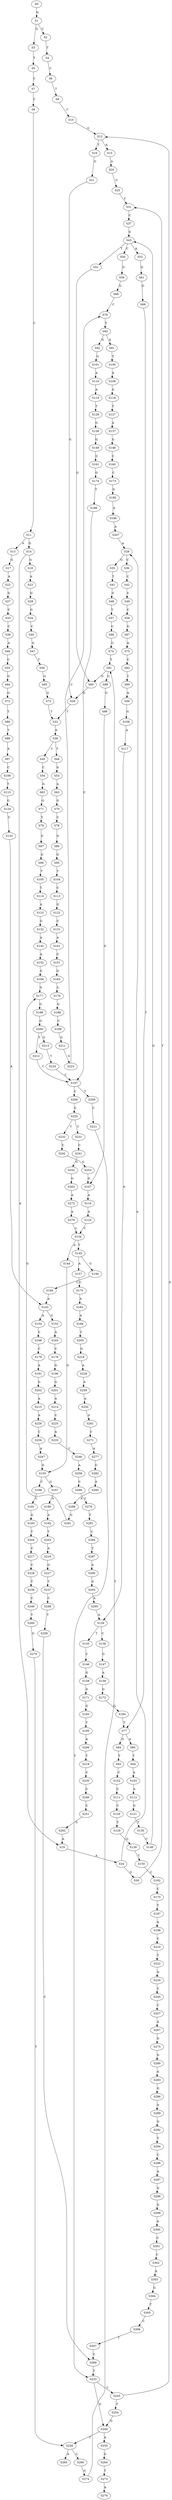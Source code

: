 strict digraph  {
	S0 -> S1 [ label = G ];
	S1 -> S2 [ label = C ];
	S1 -> S3 [ label = G ];
	S2 -> S4 [ label = T ];
	S3 -> S5 [ label = T ];
	S4 -> S6 [ label = C ];
	S5 -> S7 [ label = C ];
	S6 -> S8 [ label = T ];
	S7 -> S9 [ label = C ];
	S8 -> S10 [ label = C ];
	S9 -> S11 [ label = C ];
	S10 -> S12 [ label = G ];
	S11 -> S13 [ label = A ];
	S11 -> S14 [ label = G ];
	S12 -> S15 [ label = A ];
	S12 -> S16 [ label = T ];
	S13 -> S17 [ label = G ];
	S14 -> S18 [ label = G ];
	S14 -> S19 [ label = A ];
	S15 -> S20 [ label = A ];
	S16 -> S21 [ label = G ];
	S17 -> S22 [ label = A ];
	S18 -> S23 [ label = A ];
	S19 -> S24 [ label = A ];
	S20 -> S25 [ label = G ];
	S21 -> S26 [ label = G ];
	S22 -> S27 [ label = G ];
	S23 -> S28 [ label = G ];
	S24 -> S29 [ label = A ];
	S24 -> S30 [ label = G ];
	S25 -> S31 [ label = T ];
	S26 -> S32 [ label = T ];
	S27 -> S33 [ label = C ];
	S28 -> S34 [ label = G ];
	S29 -> S35 [ label = G ];
	S29 -> S36 [ label = C ];
	S30 -> S31 [ label = T ];
	S31 -> S37 [ label = C ];
	S32 -> S38 [ label = A ];
	S33 -> S39 [ label = C ];
	S34 -> S40 [ label = C ];
	S35 -> S41 [ label = T ];
	S36 -> S42 [ label = C ];
	S37 -> S43 [ label = G ];
	S38 -> S44 [ label = T ];
	S38 -> S45 [ label = C ];
	S39 -> S46 [ label = A ];
	S40 -> S47 [ label = G ];
	S41 -> S48 [ label = G ];
	S42 -> S49 [ label = C ];
	S43 -> S50 [ label = C ];
	S43 -> S51 [ label = T ];
	S43 -> S52 [ label = A ];
	S44 -> S53 [ label = G ];
	S45 -> S54 [ label = C ];
	S46 -> S55 [ label = C ];
	S47 -> S56 [ label = T ];
	S48 -> S57 [ label = T ];
	S49 -> S58 [ label = C ];
	S50 -> S59 [ label = G ];
	S51 -> S60 [ label = G ];
	S52 -> S61 [ label = G ];
	S53 -> S62 [ label = A ];
	S54 -> S63 [ label = G ];
	S55 -> S64 [ label = G ];
	S56 -> S65 [ label = G ];
	S57 -> S66 [ label = C ];
	S58 -> S67 [ label = G ];
	S59 -> S68 [ label = G ];
	S60 -> S26 [ label = G ];
	S61 -> S69 [ label = G ];
	S62 -> S70 [ label = G ];
	S63 -> S71 [ label = G ];
	S64 -> S72 [ label = G ];
	S65 -> S73 [ label = G ];
	S66 -> S74 [ label = G ];
	S67 -> S75 [ label = A ];
	S68 -> S76 [ label = C ];
	S69 -> S77 [ label = T ];
	S70 -> S78 [ label = C ];
	S71 -> S79 [ label = T ];
	S72 -> S80 [ label = T ];
	S73 -> S32 [ label = T ];
	S74 -> S81 [ label = T ];
	S75 -> S82 [ label = C ];
	S76 -> S83 [ label = T ];
	S77 -> S84 [ label = G ];
	S77 -> S85 [ label = A ];
	S78 -> S86 [ label = G ];
	S79 -> S87 [ label = G ];
	S80 -> S88 [ label = T ];
	S81 -> S89 [ label = C ];
	S81 -> S60 [ label = G ];
	S82 -> S90 [ label = T ];
	S83 -> S91 [ label = A ];
	S83 -> S92 [ label = G ];
	S84 -> S93 [ label = T ];
	S85 -> S94 [ label = T ];
	S86 -> S95 [ label = G ];
	S87 -> S96 [ label = G ];
	S88 -> S97 [ label = A ];
	S89 -> S98 [ label = G ];
	S90 -> S99 [ label = A ];
	S91 -> S100 [ label = T ];
	S92 -> S101 [ label = G ];
	S93 -> S102 [ label = C ];
	S94 -> S103 [ label = A ];
	S95 -> S104 [ label = T ];
	S96 -> S105 [ label = T ];
	S97 -> S106 [ label = C ];
	S98 -> S107 [ label = G ];
	S99 -> S108 [ label = G ];
	S100 -> S109 [ label = A ];
	S101 -> S110 [ label = A ];
	S102 -> S111 [ label = C ];
	S103 -> S112 [ label = A ];
	S104 -> S113 [ label = C ];
	S105 -> S114 [ label = T ];
	S106 -> S115 [ label = T ];
	S107 -> S116 [ label = A ];
	S108 -> S117 [ label = A ];
	S109 -> S118 [ label = G ];
	S110 -> S119 [ label = A ];
	S111 -> S120 [ label = C ];
	S112 -> S121 [ label = G ];
	S113 -> S122 [ label = G ];
	S114 -> S123 [ label = A ];
	S115 -> S124 [ label = G ];
	S116 -> S125 [ label = A ];
	S117 -> S126 [ label = A ];
	S118 -> S127 [ label = T ];
	S119 -> S128 [ label = T ];
	S120 -> S129 [ label = T ];
	S121 -> S130 [ label = T ];
	S122 -> S131 [ label = C ];
	S123 -> S132 [ label = G ];
	S124 -> S133 [ label = C ];
	S125 -> S134 [ label = C ];
	S126 -> S135 [ label = T ];
	S126 -> S136 [ label = C ];
	S127 -> S137 [ label = A ];
	S128 -> S138 [ label = G ];
	S129 -> S139 [ label = G ];
	S130 -> S140 [ label = C ];
	S131 -> S141 [ label = A ];
	S132 -> S142 [ label = A ];
	S133 -> S143 [ label = A ];
	S134 -> S144 [ label = A ];
	S134 -> S145 [ label = T ];
	S135 -> S146 [ label = C ];
	S136 -> S147 [ label = G ];
	S137 -> S148 [ label = G ];
	S138 -> S149 [ label = G ];
	S139 -> S150 [ label = T ];
	S140 -> S43 [ label = G ];
	S141 -> S151 [ label = C ];
	S142 -> S152 [ label = A ];
	S143 -> S153 [ label = G ];
	S143 -> S154 [ label = A ];
	S144 -> S155 [ label = G ];
	S145 -> S156 [ label = G ];
	S145 -> S157 [ label = A ];
	S146 -> S158 [ label = G ];
	S147 -> S159 [ label = A ];
	S148 -> S160 [ label = C ];
	S149 -> S161 [ label = G ];
	S150 -> S162 [ label = C ];
	S151 -> S163 [ label = G ];
	S152 -> S164 [ label = G ];
	S153 -> S165 [ label = A ];
	S154 -> S166 [ label = C ];
	S155 -> S167 [ label = G ];
	S155 -> S168 [ label = C ];
	S156 -> S169 [ label = C ];
	S157 -> S170 [ label = C ];
	S158 -> S171 [ label = G ];
	S159 -> S172 [ label = G ];
	S160 -> S173 [ label = C ];
	S161 -> S174 [ label = G ];
	S162 -> S175 [ label = C ];
	S163 -> S176 [ label = C ];
	S164 -> S177 [ label = G ];
	S165 -> S178 [ label = C ];
	S166 -> S179 [ label = C ];
	S167 -> S180 [ label = A ];
	S168 -> S181 [ label = C ];
	S169 -> S143 [ label = A ];
	S170 -> S182 [ label = A ];
	S171 -> S183 [ label = G ];
	S172 -> S184 [ label = G ];
	S173 -> S185 [ label = G ];
	S174 -> S186 [ label = T ];
	S175 -> S187 [ label = T ];
	S176 -> S188 [ label = G ];
	S177 -> S189 [ label = G ];
	S178 -> S190 [ label = G ];
	S179 -> S191 [ label = A ];
	S180 -> S192 [ label = A ];
	S181 -> S193 [ label = G ];
	S182 -> S194 [ label = A ];
	S183 -> S195 [ label = T ];
	S184 -> S77 [ label = T ];
	S185 -> S196 [ label = A ];
	S186 -> S197 [ label = C ];
	S187 -> S198 [ label = A ];
	S188 -> S199 [ label = C ];
	S189 -> S200 [ label = G ];
	S190 -> S201 [ label = G ];
	S191 -> S202 [ label = G ];
	S192 -> S203 [ label = T ];
	S193 -> S204 [ label = T ];
	S194 -> S205 [ label = C ];
	S195 -> S206 [ label = A ];
	S196 -> S207 [ label = A ];
	S197 -> S208 [ label = C ];
	S197 -> S209 [ label = T ];
	S198 -> S210 [ label = C ];
	S199 -> S211 [ label = G ];
	S200 -> S212 [ label = T ];
	S200 -> S213 [ label = G ];
	S201 -> S214 [ label = A ];
	S202 -> S215 [ label = A ];
	S203 -> S216 [ label = A ];
	S204 -> S217 [ label = C ];
	S205 -> S218 [ label = G ];
	S206 -> S219 [ label = T ];
	S207 -> S29 [ label = A ];
	S208 -> S220 [ label = G ];
	S209 -> S221 [ label = C ];
	S210 -> S222 [ label = T ];
	S211 -> S223 [ label = G ];
	S212 -> S197 [ label = C ];
	S213 -> S224 [ label = T ];
	S214 -> S225 [ label = C ];
	S215 -> S226 [ label = A ];
	S216 -> S227 [ label = G ];
	S217 -> S228 [ label = C ];
	S218 -> S229 [ label = A ];
	S219 -> S230 [ label = C ];
	S220 -> S231 [ label = C ];
	S220 -> S232 [ label = T ];
	S221 -> S233 [ label = T ];
	S222 -> S234 [ label = A ];
	S223 -> S76 [ label = C ];
	S224 -> S197 [ label = C ];
	S225 -> S235 [ label = A ];
	S226 -> S236 [ label = C ];
	S227 -> S237 [ label = T ];
	S228 -> S238 [ label = T ];
	S229 -> S239 [ label = A ];
	S230 -> S240 [ label = C ];
	S231 -> S241 [ label = C ];
	S232 -> S242 [ label = C ];
	S233 -> S243 [ label = C ];
	S233 -> S244 [ label = G ];
	S234 -> S245 [ label = C ];
	S235 -> S246 [ label = C ];
	S236 -> S247 [ label = A ];
	S237 -> S248 [ label = C ];
	S238 -> S249 [ label = C ];
	S239 -> S250 [ label = A ];
	S240 -> S251 [ label = C ];
	S241 -> S252 [ label = G ];
	S242 -> S253 [ label = G ];
	S243 -> S254 [ label = T ];
	S243 -> S12 [ label = G ];
	S244 -> S255 [ label = A ];
	S244 -> S256 [ label = T ];
	S245 -> S257 [ label = C ];
	S246 -> S258 [ label = A ];
	S247 -> S155 [ label = G ];
	S248 -> S259 [ label = T ];
	S249 -> S260 [ label = T ];
	S250 -> S261 [ label = A ];
	S251 -> S262 [ label = G ];
	S252 -> S263 [ label = G ];
	S253 -> S107 [ label = G ];
	S254 -> S244 [ label = G ];
	S255 -> S264 [ label = G ];
	S256 -> S265 [ label = A ];
	S256 -> S266 [ label = C ];
	S257 -> S267 [ label = A ];
	S258 -> S268 [ label = C ];
	S259 -> S269 [ label = C ];
	S260 -> S270 [ label = G ];
	S261 -> S271 [ label = C ];
	S262 -> S19 [ label = A ];
	S263 -> S272 [ label = A ];
	S264 -> S273 [ label = T ];
	S266 -> S274 [ label = G ];
	S267 -> S275 [ label = G ];
	S268 -> S276 [ label = C ];
	S269 -> S233 [ label = T ];
	S270 -> S256 [ label = T ];
	S271 -> S277 [ label = A ];
	S272 -> S278 [ label = A ];
	S273 -> S279 [ label = A ];
	S274 -> S81 [ label = T ];
	S275 -> S280 [ label = G ];
	S276 -> S281 [ label = T ];
	S277 -> S282 [ label = G ];
	S278 -> S134 [ label = C ];
	S280 -> S283 [ label = A ];
	S281 -> S284 [ label = C ];
	S282 -> S285 [ label = A ];
	S283 -> S286 [ label = G ];
	S284 -> S287 [ label = T ];
	S285 -> S288 [ label = A ];
	S286 -> S289 [ label = A ];
	S287 -> S290 [ label = A ];
	S288 -> S291 [ label = G ];
	S289 -> S292 [ label = G ];
	S290 -> S293 [ label = G ];
	S291 -> S177 [ label = G ];
	S292 -> S294 [ label = T ];
	S293 -> S295 [ label = A ];
	S294 -> S296 [ label = C ];
	S295 -> S126 [ label = A ];
	S296 -> S297 [ label = A ];
	S297 -> S298 [ label = G ];
	S298 -> S299 [ label = G ];
	S299 -> S300 [ label = A ];
	S300 -> S301 [ label = C ];
	S301 -> S302 [ label = C ];
	S302 -> S303 [ label = A ];
	S303 -> S304 [ label = G ];
	S304 -> S305 [ label = T ];
	S305 -> S306 [ label = C ];
	S306 -> S307 [ label = T ];
	S307 -> S269 [ label = C ];
}
